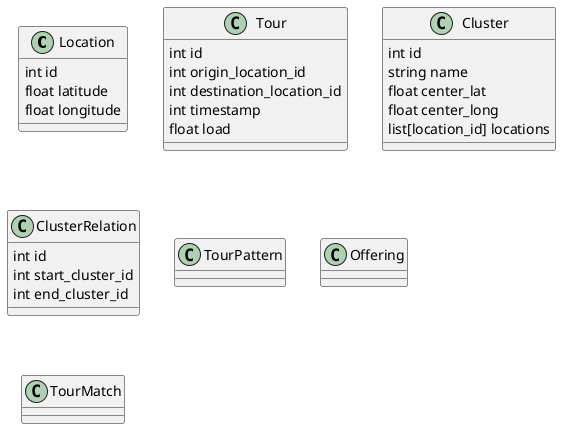 @startuml



class Location {
    int id
    float latitude
    float longitude
}

class Tour {
    int id
    int origin_location_id
    int destination_location_id
    int timestamp
    float load
}

class Cluster {
    int id
    string name
    float center_lat
    float center_long
    list[location_id] locations
}

class ClusterRelation {
    int id
    int start_cluster_id
    int end_cluster_id
}

class TourPattern {

}

class Offering {

}

class TourMatch {

}

@enduml